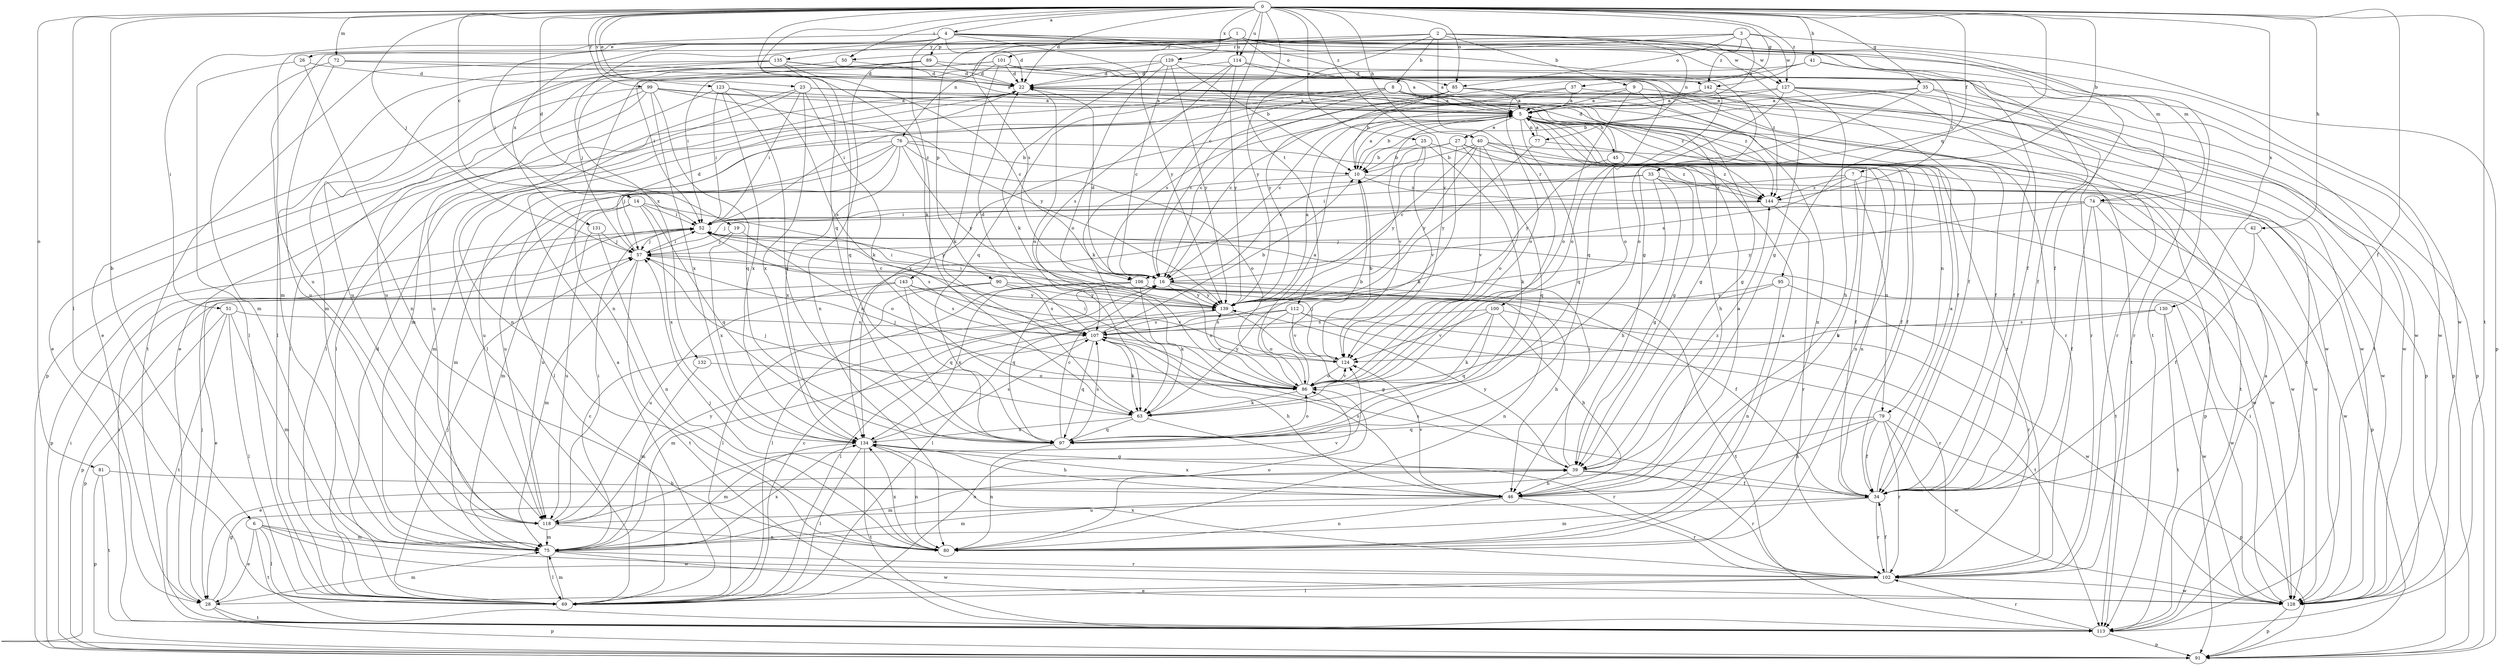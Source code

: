 strict digraph  {
0;
1;
2;
3;
4;
5;
6;
7;
8;
9;
10;
14;
16;
19;
22;
23;
25;
26;
27;
28;
33;
34;
35;
37;
39;
40;
41;
42;
45;
46;
50;
51;
52;
57;
63;
69;
72;
74;
75;
76;
77;
79;
80;
81;
85;
86;
89;
90;
91;
95;
97;
99;
100;
101;
102;
106;
107;
112;
113;
114;
118;
123;
124;
127;
128;
129;
130;
131;
132;
134;
135;
139;
142;
143;
144;
0 -> 4  [label=a];
0 -> 6  [label=b];
0 -> 7  [label=b];
0 -> 14  [label=c];
0 -> 16  [label=c];
0 -> 19  [label=d];
0 -> 22  [label=d];
0 -> 23  [label=e];
0 -> 25  [label=e];
0 -> 33  [label=f];
0 -> 34  [label=f];
0 -> 35  [label=g];
0 -> 37  [label=g];
0 -> 40  [label=h];
0 -> 41  [label=h];
0 -> 42  [label=h];
0 -> 50  [label=i];
0 -> 57  [label=j];
0 -> 63  [label=k];
0 -> 69  [label=l];
0 -> 72  [label=m];
0 -> 81  [label=o];
0 -> 85  [label=o];
0 -> 95  [label=q];
0 -> 97  [label=q];
0 -> 99  [label=r];
0 -> 112  [label=t];
0 -> 113  [label=t];
0 -> 114  [label=u];
0 -> 123  [label=v];
0 -> 124  [label=v];
0 -> 129  [label=x];
0 -> 130  [label=x];
0 -> 142  [label=z];
1 -> 34  [label=f];
1 -> 39  [label=g];
1 -> 74  [label=m];
1 -> 85  [label=o];
1 -> 89  [label=p];
1 -> 90  [label=p];
1 -> 106  [label=s];
1 -> 113  [label=t];
1 -> 114  [label=u];
1 -> 127  [label=w];
1 -> 131  [label=x];
1 -> 132  [label=x];
1 -> 135  [label=y];
2 -> 8  [label=b];
2 -> 9  [label=b];
2 -> 74  [label=m];
2 -> 76  [label=n];
2 -> 77  [label=n];
2 -> 100  [label=r];
2 -> 101  [label=r];
2 -> 127  [label=w];
2 -> 139  [label=y];
3 -> 5  [label=a];
3 -> 50  [label=i];
3 -> 63  [label=k];
3 -> 75  [label=m];
3 -> 85  [label=o];
3 -> 91  [label=p];
3 -> 127  [label=w];
3 -> 142  [label=z];
4 -> 22  [label=d];
4 -> 26  [label=e];
4 -> 34  [label=f];
4 -> 39  [label=g];
4 -> 51  [label=i];
4 -> 52  [label=i];
4 -> 118  [label=u];
4 -> 128  [label=w];
4 -> 139  [label=y];
4 -> 142  [label=z];
4 -> 143  [label=z];
5 -> 10  [label=b];
5 -> 27  [label=e];
5 -> 39  [label=g];
5 -> 45  [label=h];
5 -> 46  [label=h];
5 -> 77  [label=n];
5 -> 79  [label=n];
5 -> 97  [label=q];
5 -> 102  [label=r];
5 -> 124  [label=v];
6 -> 28  [label=e];
6 -> 69  [label=l];
6 -> 75  [label=m];
6 -> 102  [label=r];
6 -> 113  [label=t];
6 -> 128  [label=w];
7 -> 46  [label=h];
7 -> 79  [label=n];
7 -> 91  [label=p];
7 -> 106  [label=s];
7 -> 134  [label=x];
7 -> 144  [label=z];
8 -> 5  [label=a];
8 -> 16  [label=c];
8 -> 28  [label=e];
8 -> 34  [label=f];
8 -> 63  [label=k];
8 -> 69  [label=l];
8 -> 91  [label=p];
8 -> 113  [label=t];
9 -> 5  [label=a];
9 -> 80  [label=n];
9 -> 86  [label=o];
9 -> 106  [label=s];
9 -> 128  [label=w];
10 -> 5  [label=a];
10 -> 75  [label=m];
10 -> 128  [label=w];
10 -> 144  [label=z];
14 -> 52  [label=i];
14 -> 75  [label=m];
14 -> 97  [label=q];
14 -> 118  [label=u];
14 -> 134  [label=x];
14 -> 139  [label=y];
16 -> 22  [label=d];
16 -> 52  [label=i];
16 -> 80  [label=n];
16 -> 86  [label=o];
16 -> 113  [label=t];
16 -> 139  [label=y];
19 -> 57  [label=j];
19 -> 86  [label=o];
19 -> 134  [label=x];
22 -> 5  [label=a];
22 -> 34  [label=f];
22 -> 39  [label=g];
22 -> 69  [label=l];
22 -> 86  [label=o];
22 -> 91  [label=p];
22 -> 128  [label=w];
23 -> 5  [label=a];
23 -> 39  [label=g];
23 -> 52  [label=i];
23 -> 63  [label=k];
23 -> 80  [label=n];
23 -> 118  [label=u];
23 -> 134  [label=x];
23 -> 144  [label=z];
25 -> 10  [label=b];
25 -> 63  [label=k];
25 -> 80  [label=n];
25 -> 124  [label=v];
25 -> 139  [label=y];
26 -> 22  [label=d];
26 -> 69  [label=l];
26 -> 80  [label=n];
27 -> 10  [label=b];
27 -> 16  [label=c];
27 -> 63  [label=k];
27 -> 97  [label=q];
27 -> 113  [label=t];
27 -> 144  [label=z];
28 -> 39  [label=g];
28 -> 57  [label=j];
28 -> 75  [label=m];
28 -> 91  [label=p];
28 -> 113  [label=t];
33 -> 39  [label=g];
33 -> 46  [label=h];
33 -> 52  [label=i];
33 -> 118  [label=u];
33 -> 128  [label=w];
33 -> 144  [label=z];
34 -> 5  [label=a];
34 -> 75  [label=m];
34 -> 102  [label=r];
34 -> 107  [label=s];
34 -> 118  [label=u];
35 -> 5  [label=a];
35 -> 10  [label=b];
35 -> 86  [label=o];
35 -> 91  [label=p];
35 -> 102  [label=r];
37 -> 5  [label=a];
37 -> 16  [label=c];
37 -> 86  [label=o];
37 -> 91  [label=p];
39 -> 34  [label=f];
39 -> 46  [label=h];
39 -> 52  [label=i];
39 -> 75  [label=m];
39 -> 102  [label=r];
39 -> 139  [label=y];
39 -> 144  [label=z];
40 -> 10  [label=b];
40 -> 16  [label=c];
40 -> 80  [label=n];
40 -> 86  [label=o];
40 -> 124  [label=v];
40 -> 128  [label=w];
40 -> 139  [label=y];
40 -> 144  [label=z];
41 -> 22  [label=d];
41 -> 34  [label=f];
41 -> 139  [label=y];
41 -> 144  [label=z];
42 -> 34  [label=f];
42 -> 57  [label=j];
42 -> 128  [label=w];
45 -> 22  [label=d];
45 -> 34  [label=f];
45 -> 139  [label=y];
46 -> 5  [label=a];
46 -> 75  [label=m];
46 -> 80  [label=n];
46 -> 102  [label=r];
46 -> 107  [label=s];
46 -> 124  [label=v];
46 -> 134  [label=x];
50 -> 22  [label=d];
50 -> 118  [label=u];
51 -> 69  [label=l];
51 -> 75  [label=m];
51 -> 91  [label=p];
51 -> 107  [label=s];
51 -> 113  [label=t];
52 -> 57  [label=j];
52 -> 91  [label=p];
52 -> 107  [label=s];
57 -> 16  [label=c];
57 -> 22  [label=d];
57 -> 52  [label=i];
57 -> 75  [label=m];
57 -> 113  [label=t];
63 -> 57  [label=j];
63 -> 97  [label=q];
63 -> 102  [label=r];
63 -> 134  [label=x];
69 -> 5  [label=a];
69 -> 16  [label=c];
69 -> 22  [label=d];
69 -> 57  [label=j];
69 -> 75  [label=m];
69 -> 86  [label=o];
72 -> 5  [label=a];
72 -> 22  [label=d];
72 -> 75  [label=m];
72 -> 118  [label=u];
74 -> 34  [label=f];
74 -> 52  [label=i];
74 -> 57  [label=j];
74 -> 91  [label=p];
74 -> 113  [label=t];
74 -> 128  [label=w];
74 -> 139  [label=y];
75 -> 16  [label=c];
75 -> 69  [label=l];
75 -> 102  [label=r];
75 -> 128  [label=w];
75 -> 134  [label=x];
76 -> 10  [label=b];
76 -> 34  [label=f];
76 -> 57  [label=j];
76 -> 69  [label=l];
76 -> 75  [label=m];
76 -> 86  [label=o];
76 -> 118  [label=u];
76 -> 134  [label=x];
76 -> 139  [label=y];
77 -> 5  [label=a];
77 -> 34  [label=f];
77 -> 139  [label=y];
79 -> 28  [label=e];
79 -> 34  [label=f];
79 -> 46  [label=h];
79 -> 91  [label=p];
79 -> 97  [label=q];
79 -> 102  [label=r];
79 -> 128  [label=w];
80 -> 5  [label=a];
80 -> 57  [label=j];
80 -> 86  [label=o];
80 -> 134  [label=x];
81 -> 46  [label=h];
81 -> 91  [label=p];
81 -> 113  [label=t];
85 -> 5  [label=a];
85 -> 10  [label=b];
85 -> 16  [label=c];
85 -> 52  [label=i];
85 -> 102  [label=r];
85 -> 113  [label=t];
86 -> 5  [label=a];
86 -> 10  [label=b];
86 -> 52  [label=i];
86 -> 57  [label=j];
86 -> 63  [label=k];
86 -> 124  [label=v];
86 -> 139  [label=y];
89 -> 22  [label=d];
89 -> 28  [label=e];
89 -> 52  [label=i];
89 -> 80  [label=n];
89 -> 144  [label=z];
90 -> 69  [label=l];
90 -> 91  [label=p];
90 -> 107  [label=s];
90 -> 128  [label=w];
90 -> 139  [label=y];
91 -> 52  [label=i];
95 -> 69  [label=l];
95 -> 80  [label=n];
95 -> 102  [label=r];
95 -> 139  [label=y];
97 -> 16  [label=c];
97 -> 80  [label=n];
97 -> 86  [label=o];
97 -> 107  [label=s];
99 -> 5  [label=a];
99 -> 28  [label=e];
99 -> 69  [label=l];
99 -> 75  [label=m];
99 -> 97  [label=q];
99 -> 134  [label=x];
99 -> 139  [label=y];
99 -> 144  [label=z];
100 -> 46  [label=h];
100 -> 63  [label=k];
100 -> 97  [label=q];
100 -> 107  [label=s];
100 -> 124  [label=v];
100 -> 128  [label=w];
101 -> 22  [label=d];
101 -> 52  [label=i];
101 -> 57  [label=j];
101 -> 63  [label=k];
101 -> 97  [label=q];
101 -> 113  [label=t];
101 -> 118  [label=u];
101 -> 128  [label=w];
102 -> 28  [label=e];
102 -> 34  [label=f];
102 -> 69  [label=l];
102 -> 128  [label=w];
102 -> 134  [label=x];
106 -> 34  [label=f];
106 -> 46  [label=h];
106 -> 63  [label=k];
106 -> 69  [label=l];
106 -> 97  [label=q];
106 -> 134  [label=x];
106 -> 139  [label=y];
107 -> 10  [label=b];
107 -> 22  [label=d];
107 -> 46  [label=h];
107 -> 63  [label=k];
107 -> 75  [label=m];
107 -> 97  [label=q];
107 -> 124  [label=v];
112 -> 69  [label=l];
112 -> 86  [label=o];
112 -> 102  [label=r];
112 -> 107  [label=s];
112 -> 113  [label=t];
112 -> 124  [label=v];
113 -> 5  [label=a];
113 -> 52  [label=i];
113 -> 91  [label=p];
113 -> 102  [label=r];
114 -> 5  [label=a];
114 -> 22  [label=d];
114 -> 34  [label=f];
114 -> 97  [label=q];
114 -> 107  [label=s];
114 -> 139  [label=y];
118 -> 52  [label=i];
118 -> 75  [label=m];
118 -> 80  [label=n];
118 -> 124  [label=v];
118 -> 139  [label=y];
123 -> 5  [label=a];
123 -> 52  [label=i];
123 -> 69  [label=l];
123 -> 97  [label=q];
123 -> 107  [label=s];
123 -> 134  [label=x];
124 -> 10  [label=b];
124 -> 57  [label=j];
124 -> 86  [label=o];
127 -> 5  [label=a];
127 -> 34  [label=f];
127 -> 46  [label=h];
127 -> 86  [label=o];
127 -> 102  [label=r];
127 -> 128  [label=w];
127 -> 134  [label=x];
128 -> 52  [label=i];
128 -> 91  [label=p];
129 -> 10  [label=b];
129 -> 16  [label=c];
129 -> 22  [label=d];
129 -> 80  [label=n];
129 -> 86  [label=o];
129 -> 128  [label=w];
129 -> 139  [label=y];
130 -> 107  [label=s];
130 -> 113  [label=t];
130 -> 124  [label=v];
130 -> 128  [label=w];
131 -> 57  [label=j];
131 -> 80  [label=n];
131 -> 118  [label=u];
132 -> 75  [label=m];
132 -> 86  [label=o];
134 -> 39  [label=g];
134 -> 46  [label=h];
134 -> 69  [label=l];
134 -> 75  [label=m];
134 -> 80  [label=n];
134 -> 107  [label=s];
134 -> 113  [label=t];
135 -> 5  [label=a];
135 -> 16  [label=c];
135 -> 22  [label=d];
135 -> 69  [label=l];
135 -> 75  [label=m];
135 -> 97  [label=q];
135 -> 113  [label=t];
139 -> 5  [label=a];
139 -> 39  [label=g];
139 -> 52  [label=i];
139 -> 107  [label=s];
142 -> 5  [label=a];
142 -> 16  [label=c];
142 -> 86  [label=o];
142 -> 102  [label=r];
143 -> 28  [label=e];
143 -> 97  [label=q];
143 -> 107  [label=s];
143 -> 118  [label=u];
143 -> 124  [label=v];
143 -> 139  [label=y];
144 -> 52  [label=i];
144 -> 102  [label=r];
144 -> 128  [label=w];
}
